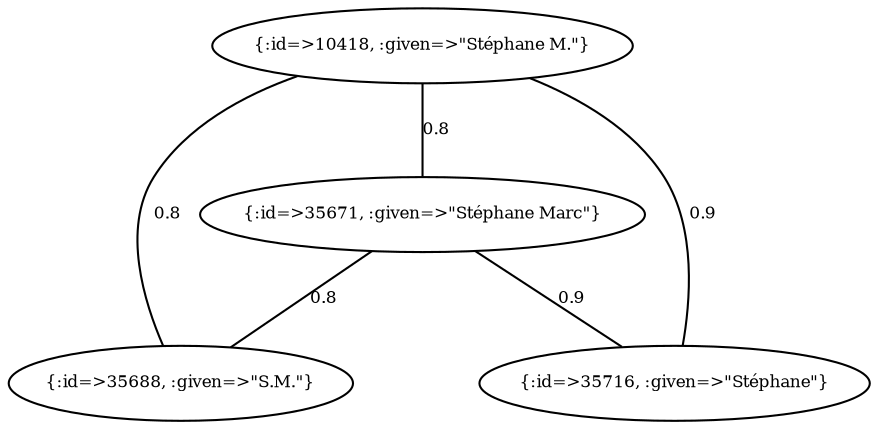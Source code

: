 graph Collector__WeightedGraph {
    "{:id=>10418, :given=>\"Stéphane M.\"}" [
        fontsize = 8,
        label = "{:id=>10418, :given=>\"Stéphane M.\"}"
    ]

    "{:id=>35671, :given=>\"Stéphane Marc\"}" [
        fontsize = 8,
        label = "{:id=>35671, :given=>\"Stéphane Marc\"}"
    ]

    "{:id=>35688, :given=>\"S.M.\"}" [
        fontsize = 8,
        label = "{:id=>35688, :given=>\"S.M.\"}"
    ]

    "{:id=>35716, :given=>\"Stéphane\"}" [
        fontsize = 8,
        label = "{:id=>35716, :given=>\"Stéphane\"}"
    ]

    "{:id=>10418, :given=>\"Stéphane M.\"}" -- "{:id=>35671, :given=>\"Stéphane Marc\"}" [
        fontsize = 8,
        label = 0.8
    ]

    "{:id=>10418, :given=>\"Stéphane M.\"}" -- "{:id=>35688, :given=>\"S.M.\"}" [
        fontsize = 8,
        label = 0.8
    ]

    "{:id=>10418, :given=>\"Stéphane M.\"}" -- "{:id=>35716, :given=>\"Stéphane\"}" [
        fontsize = 8,
        label = 0.9
    ]

    "{:id=>35671, :given=>\"Stéphane Marc\"}" -- "{:id=>35688, :given=>\"S.M.\"}" [
        fontsize = 8,
        label = 0.8
    ]

    "{:id=>35671, :given=>\"Stéphane Marc\"}" -- "{:id=>35716, :given=>\"Stéphane\"}" [
        fontsize = 8,
        label = 0.9
    ]
}

